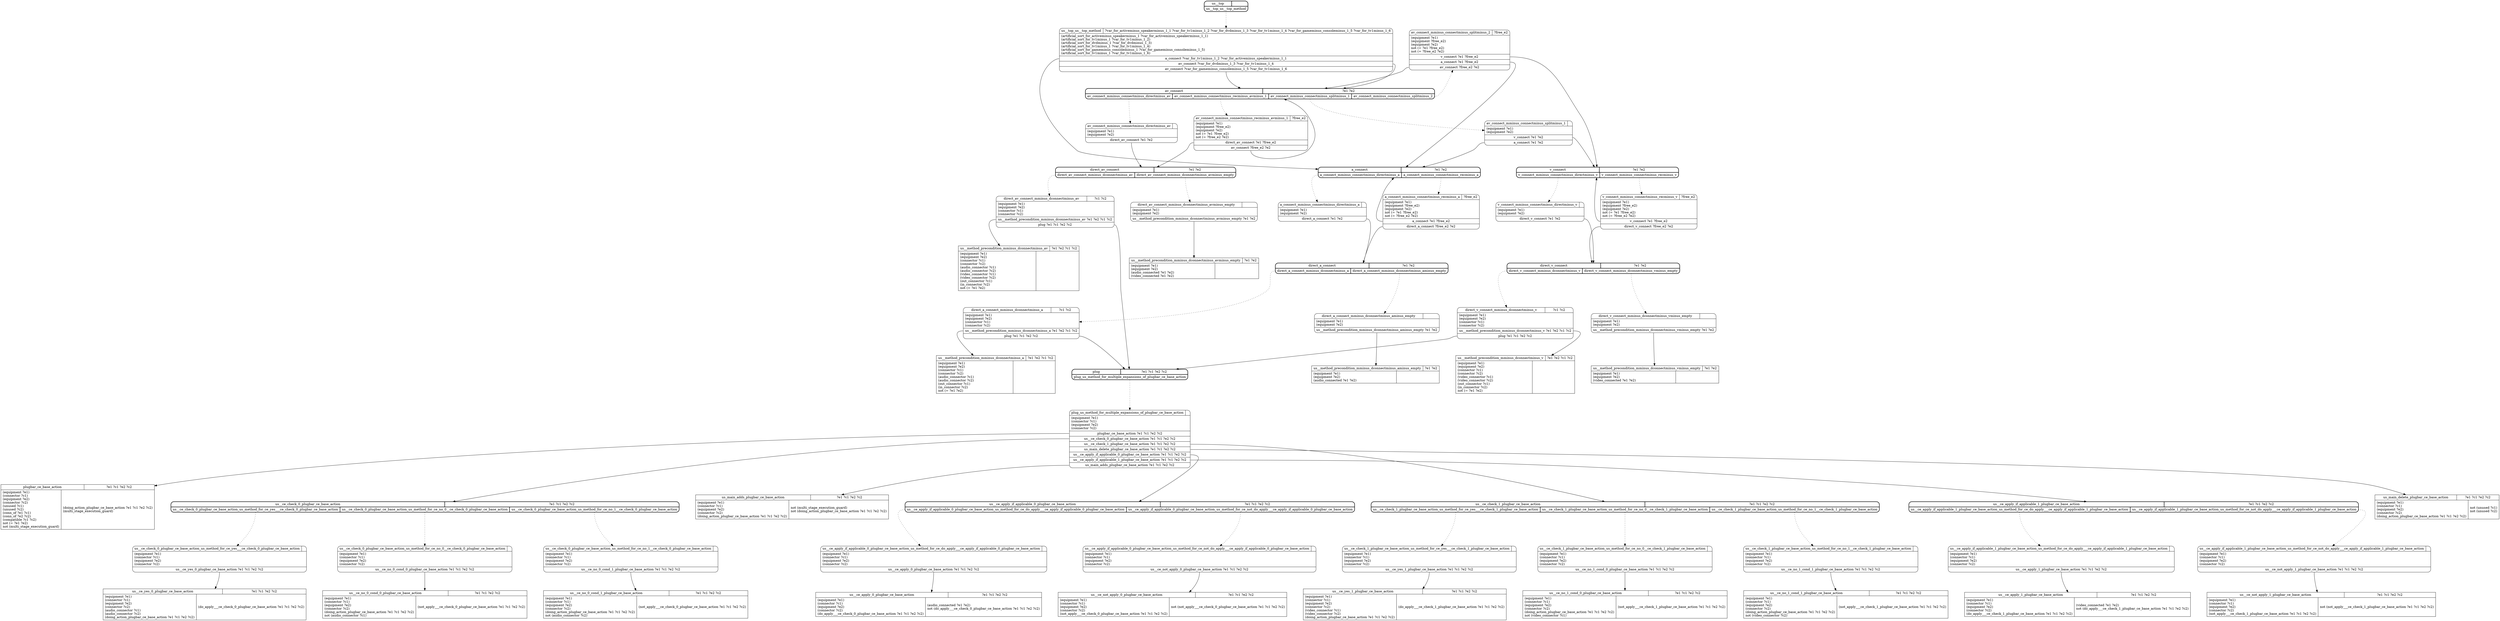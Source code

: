 // Generated by Hype
digraph "d" {
  nodesep=1
  ranksep=1
  // Operators
  node [shape=record]
  "us__ce_yes_0_plugbar_ce_base_action" [
    label="{{\N|?e1 ?c1 ?e2 ?c2}|{(equipment ?e1)\l(connector ?c1)\l(equipment ?e2)\l(connector ?c2)\l(audio_connector ?c1)\l(audio_connector ?c2)\l(doing_action_plugbar_ce_base_action ?e1 ?c1 ?e2 ?c2)\l|(do_apply___ce_check_0_plugbar_ce_base_action ?e1 ?c1 ?e2 ?c2)\l}}"
  ]
  "us__ce_no_0_cond_0_plugbar_ce_base_action" [
    label="{{\N|?e1 ?c1 ?e2 ?c2}|{(equipment ?e1)\l(connector ?c1)\l(equipment ?e2)\l(connector ?c2)\l(doing_action_plugbar_ce_base_action ?e1 ?c1 ?e2 ?c2)\lnot (audio_connector ?c1)\l|(not_apply___ce_check_0_plugbar_ce_base_action ?e1 ?c1 ?e2 ?c2)\l}}"
  ]
  "us__ce_no_0_cond_1_plugbar_ce_base_action" [
    label="{{\N|?e1 ?c1 ?e2 ?c2}|{(equipment ?e1)\l(connector ?c1)\l(equipment ?e2)\l(connector ?c2)\l(doing_action_plugbar_ce_base_action ?e1 ?c1 ?e2 ?c2)\lnot (audio_connector ?c2)\l|(not_apply___ce_check_0_plugbar_ce_base_action ?e1 ?c1 ?e2 ?c2)\l}}"
  ]
  "us__ce_apply_0_plugbar_ce_base_action" [
    label="{{\N|?e1 ?c1 ?e2 ?c2}|{(equipment ?e1)\l(connector ?c1)\l(equipment ?e2)\l(connector ?c2)\l(do_apply___ce_check_0_plugbar_ce_base_action ?e1 ?c1 ?e2 ?c2)\l|(audio_connected ?e1 ?e2)\lnot (do_apply___ce_check_0_plugbar_ce_base_action ?e1 ?c1 ?e2 ?c2)\l}}"
  ]
  "us__ce_not_apply_0_plugbar_ce_base_action" [
    label="{{\N|?e1 ?c1 ?e2 ?c2}|{(equipment ?e1)\l(connector ?c1)\l(equipment ?e2)\l(connector ?c2)\l(not_apply___ce_check_0_plugbar_ce_base_action ?e1 ?c1 ?e2 ?c2)\l|not (not_apply___ce_check_0_plugbar_ce_base_action ?e1 ?c1 ?e2 ?c2)\l}}"
  ]
  "us__ce_yes_1_plugbar_ce_base_action" [
    label="{{\N|?e1 ?c1 ?e2 ?c2}|{(equipment ?e1)\l(connector ?c1)\l(equipment ?e2)\l(connector ?c2)\l(video_connector ?c1)\l(video_connector ?c2)\l(doing_action_plugbar_ce_base_action ?e1 ?c1 ?e2 ?c2)\l|(do_apply___ce_check_1_plugbar_ce_base_action ?e1 ?c1 ?e2 ?c2)\l}}"
  ]
  "us__ce_no_1_cond_0_plugbar_ce_base_action" [
    label="{{\N|?e1 ?c1 ?e2 ?c2}|{(equipment ?e1)\l(connector ?c1)\l(equipment ?e2)\l(connector ?c2)\l(doing_action_plugbar_ce_base_action ?e1 ?c1 ?e2 ?c2)\lnot (video_connector ?c1)\l|(not_apply___ce_check_1_plugbar_ce_base_action ?e1 ?c1 ?e2 ?c2)\l}}"
  ]
  "us__ce_no_1_cond_1_plugbar_ce_base_action" [
    label="{{\N|?e1 ?c1 ?e2 ?c2}|{(equipment ?e1)\l(connector ?c1)\l(equipment ?e2)\l(connector ?c2)\l(doing_action_plugbar_ce_base_action ?e1 ?c1 ?e2 ?c2)\lnot (video_connector ?c2)\l|(not_apply___ce_check_1_plugbar_ce_base_action ?e1 ?c1 ?e2 ?c2)\l}}"
  ]
  "us__ce_apply_1_plugbar_ce_base_action" [
    label="{{\N|?e1 ?c1 ?e2 ?c2}|{(equipment ?e1)\l(connector ?c1)\l(equipment ?e2)\l(connector ?c2)\l(do_apply___ce_check_1_plugbar_ce_base_action ?e1 ?c1 ?e2 ?c2)\l|(video_connected ?e1 ?e2)\lnot (do_apply___ce_check_1_plugbar_ce_base_action ?e1 ?c1 ?e2 ?c2)\l}}"
  ]
  "us__ce_not_apply_1_plugbar_ce_base_action" [
    label="{{\N|?e1 ?c1 ?e2 ?c2}|{(equipment ?e1)\l(connector ?c1)\l(equipment ?e2)\l(connector ?c2)\l(not_apply___ce_check_1_plugbar_ce_base_action ?e1 ?c1 ?e2 ?c2)\l|not (not_apply___ce_check_1_plugbar_ce_base_action ?e1 ?c1 ?e2 ?c2)\l}}"
  ]
  "us_main_delete_plugbar_ce_base_action" [
    label="{{\N|?e1 ?c1 ?e2 ?c2}|{(equipment ?e1)\l(connector ?c1)\l(equipment ?e2)\l(connector ?c2)\l(doing_action_plugbar_ce_base_action ?e1 ?c1 ?e2 ?c2)\l|not (unused ?c1)\lnot (unused ?c2)\l}}"
  ]
  "us_main_adds_plugbar_ce_base_action" [
    label="{{\N|?e1 ?c1 ?e2 ?c2}|{(equipment ?e1)\l(connector ?c1)\l(equipment ?e2)\l(connector ?c2)\l(doing_action_plugbar_ce_base_action ?e1 ?c1 ?e2 ?c2)\l|not (multi_stage_execution_guard)\lnot (doing_action_plugbar_ce_base_action ?e1 ?c1 ?e2 ?c2)\l}}"
  ]
  "plugbar_ce_base_action" [
    label="{{\N|?e1 ?c1 ?e2 ?c2}|{(equipment ?e1)\l(connector ?c1)\l(equipment ?e2)\l(connector ?c2)\l(unused ?c1)\l(unused ?c2)\l(conn_of ?e1 ?c1)\l(conn_of ?e2 ?c2)\l(compatible ?c1 ?c2)\lnot (= ?e1 ?e2)\lnot (multi_stage_execution_guard)\l|(doing_action_plugbar_ce_base_action ?e1 ?c1 ?e2 ?c2)\l(multi_stage_execution_guard)\l}}"
  ]
  "us__method_precondition_mminus_dconnectminus_a" [
    label="{{\N|?e1 ?e2 ?c1 ?c2}|{(equipment ?e1)\l(equipment ?e2)\l(connector ?c1)\l(connector ?c2)\l(audio_connector ?c1)\l(audio_connector ?c2)\l(out_connector ?c1)\l(in_connector ?c2)\lnot (= ?e1 ?e2)\l|}}"
  ]
  "us__method_precondition_mminus_dconnectminus_aminus_empty" [
    label="{{\N|?e1 ?e2}|{(equipment ?e1)\l(equipment ?e2)\l(audio_connected ?e1 ?e2)\l|}}"
  ]
  "us__method_precondition_mminus_dconnectminus_av" [
    label="{{\N|?e1 ?e2 ?c1 ?c2}|{(equipment ?e1)\l(equipment ?e2)\l(connector ?c1)\l(connector ?c2)\l(audio_connector ?c1)\l(audio_connector ?c2)\l(video_connector ?c1)\l(video_connector ?c2)\l(out_connector ?c1)\l(in_connector ?c2)\lnot (= ?e1 ?e2)\l|}}"
  ]
  "us__method_precondition_mminus_dconnectminus_avminus_empty" [
    label="{{\N|?e1 ?e2}|{(equipment ?e1)\l(equipment ?e2)\l(audio_connected ?e1 ?e2)\l(video_connected ?e1 ?e2)\l|}}"
  ]
  "us__method_precondition_mminus_dconnectminus_v" [
    label="{{\N|?e1 ?e2 ?c1 ?c2}|{(equipment ?e1)\l(equipment ?e2)\l(connector ?c1)\l(connector ?c2)\l(video_connector ?c1)\l(video_connector ?c2)\l(out_connector ?c1)\l(in_connector ?c2)\lnot (= ?e1 ?e2)\l|}}"
  ]
  "us__method_precondition_mminus_dconnectminus_vminus_empty" [
    label="{{\N|?e1 ?e2}|{(equipment ?e1)\l(equipment ?e2)\l(video_connected ?e1 ?e2)\l|}}"
  ]
  // Methods
  node [shape=Mrecord]
  "us__ce_check_0_plugbar_ce_base_action" [
    style=bold
    label="{{\N|?e1 ?c1 ?e2 ?c2}|{<0>us__ce_check_0_plugbar_ce_base_action_us_method_for_ce_yes___ce_check_0_plugbar_ce_base_action|<1>us__ce_check_0_plugbar_ce_base_action_us_method_for_ce_no_0__ce_check_0_plugbar_ce_base_action|<2>us__ce_check_0_plugbar_ce_base_action_us_method_for_ce_no_1__ce_check_0_plugbar_ce_base_action}}"
  ]
  "us__ce_check_0_plugbar_ce_base_action_us_method_for_ce_yes___ce_check_0_plugbar_ce_base_action" [
    label="{{\N|}|(equipment ?e1)\l(connector ?c1)\l(equipment ?e2)\l(connector ?c2)\l|<0>us__ce_yes_0_plugbar_ce_base_action ?e1 ?c1 ?e2 ?c2}"
  ]
  "us__ce_check_0_plugbar_ce_base_action":0 -> "us__ce_check_0_plugbar_ce_base_action_us_method_for_ce_yes___ce_check_0_plugbar_ce_base_action" [style=dotted]
  "us__ce_check_0_plugbar_ce_base_action_us_method_for_ce_yes___ce_check_0_plugbar_ce_base_action":0 -> "us__ce_yes_0_plugbar_ce_base_action"
  "us__ce_check_0_plugbar_ce_base_action_us_method_for_ce_no_0__ce_check_0_plugbar_ce_base_action" [
    label="{{\N|}|(equipment ?e1)\l(connector ?c1)\l(equipment ?e2)\l(connector ?c2)\l|<0>us__ce_no_0_cond_0_plugbar_ce_base_action ?e1 ?c1 ?e2 ?c2}"
  ]
  "us__ce_check_0_plugbar_ce_base_action":1 -> "us__ce_check_0_plugbar_ce_base_action_us_method_for_ce_no_0__ce_check_0_plugbar_ce_base_action" [style=dotted]
  "us__ce_check_0_plugbar_ce_base_action_us_method_for_ce_no_0__ce_check_0_plugbar_ce_base_action":0 -> "us__ce_no_0_cond_0_plugbar_ce_base_action"
  "us__ce_check_0_plugbar_ce_base_action_us_method_for_ce_no_1__ce_check_0_plugbar_ce_base_action" [
    label="{{\N|}|(equipment ?e1)\l(connector ?c1)\l(equipment ?e2)\l(connector ?c2)\l|<0>us__ce_no_0_cond_1_plugbar_ce_base_action ?e1 ?c1 ?e2 ?c2}"
  ]
  "us__ce_check_0_plugbar_ce_base_action":2 -> "us__ce_check_0_plugbar_ce_base_action_us_method_for_ce_no_1__ce_check_0_plugbar_ce_base_action" [style=dotted]
  "us__ce_check_0_plugbar_ce_base_action_us_method_for_ce_no_1__ce_check_0_plugbar_ce_base_action":0 -> "us__ce_no_0_cond_1_plugbar_ce_base_action"
  "us__ce_apply_if_applicable_0_plugbar_ce_base_action" [
    style=bold
    label="{{\N|?e1 ?c1 ?e2 ?c2}|{<0>us__ce_apply_if_applicable_0_plugbar_ce_base_action_us_method_for_ce_do_apply___ce_apply_if_applicable_0_plugbar_ce_base_action|<1>us__ce_apply_if_applicable_0_plugbar_ce_base_action_us_method_for_ce_not_do_apply___ce_apply_if_applicable_0_plugbar_ce_base_action}}"
  ]
  "us__ce_apply_if_applicable_0_plugbar_ce_base_action_us_method_for_ce_do_apply___ce_apply_if_applicable_0_plugbar_ce_base_action" [
    label="{{\N|}|(equipment ?e1)\l(connector ?c1)\l(equipment ?e2)\l(connector ?c2)\l|<0>us__ce_apply_0_plugbar_ce_base_action ?e1 ?c1 ?e2 ?c2}"
  ]
  "us__ce_apply_if_applicable_0_plugbar_ce_base_action":0 -> "us__ce_apply_if_applicable_0_plugbar_ce_base_action_us_method_for_ce_do_apply___ce_apply_if_applicable_0_plugbar_ce_base_action" [style=dotted]
  "us__ce_apply_if_applicable_0_plugbar_ce_base_action_us_method_for_ce_do_apply___ce_apply_if_applicable_0_plugbar_ce_base_action":0 -> "us__ce_apply_0_plugbar_ce_base_action"
  "us__ce_apply_if_applicable_0_plugbar_ce_base_action_us_method_for_ce_not_do_apply___ce_apply_if_applicable_0_plugbar_ce_base_action" [
    label="{{\N|}|(equipment ?e1)\l(connector ?c1)\l(equipment ?e2)\l(connector ?c2)\l|<0>us__ce_not_apply_0_plugbar_ce_base_action ?e1 ?c1 ?e2 ?c2}"
  ]
  "us__ce_apply_if_applicable_0_plugbar_ce_base_action":1 -> "us__ce_apply_if_applicable_0_plugbar_ce_base_action_us_method_for_ce_not_do_apply___ce_apply_if_applicable_0_plugbar_ce_base_action" [style=dotted]
  "us__ce_apply_if_applicable_0_plugbar_ce_base_action_us_method_for_ce_not_do_apply___ce_apply_if_applicable_0_plugbar_ce_base_action":0 -> "us__ce_not_apply_0_plugbar_ce_base_action"
  "us__ce_check_1_plugbar_ce_base_action" [
    style=bold
    label="{{\N|?e1 ?c1 ?e2 ?c2}|{<0>us__ce_check_1_plugbar_ce_base_action_us_method_for_ce_yes___ce_check_1_plugbar_ce_base_action|<1>us__ce_check_1_plugbar_ce_base_action_us_method_for_ce_no_0__ce_check_1_plugbar_ce_base_action|<2>us__ce_check_1_plugbar_ce_base_action_us_method_for_ce_no_1__ce_check_1_plugbar_ce_base_action}}"
  ]
  "us__ce_check_1_plugbar_ce_base_action_us_method_for_ce_yes___ce_check_1_plugbar_ce_base_action" [
    label="{{\N|}|(equipment ?e1)\l(connector ?c1)\l(equipment ?e2)\l(connector ?c2)\l|<0>us__ce_yes_1_plugbar_ce_base_action ?e1 ?c1 ?e2 ?c2}"
  ]
  "us__ce_check_1_plugbar_ce_base_action":0 -> "us__ce_check_1_plugbar_ce_base_action_us_method_for_ce_yes___ce_check_1_plugbar_ce_base_action" [style=dotted]
  "us__ce_check_1_plugbar_ce_base_action_us_method_for_ce_yes___ce_check_1_plugbar_ce_base_action":0 -> "us__ce_yes_1_plugbar_ce_base_action"
  "us__ce_check_1_plugbar_ce_base_action_us_method_for_ce_no_0__ce_check_1_plugbar_ce_base_action" [
    label="{{\N|}|(equipment ?e1)\l(connector ?c1)\l(equipment ?e2)\l(connector ?c2)\l|<0>us__ce_no_1_cond_0_plugbar_ce_base_action ?e1 ?c1 ?e2 ?c2}"
  ]
  "us__ce_check_1_plugbar_ce_base_action":1 -> "us__ce_check_1_plugbar_ce_base_action_us_method_for_ce_no_0__ce_check_1_plugbar_ce_base_action" [style=dotted]
  "us__ce_check_1_plugbar_ce_base_action_us_method_for_ce_no_0__ce_check_1_plugbar_ce_base_action":0 -> "us__ce_no_1_cond_0_plugbar_ce_base_action"
  "us__ce_check_1_plugbar_ce_base_action_us_method_for_ce_no_1__ce_check_1_plugbar_ce_base_action" [
    label="{{\N|}|(equipment ?e1)\l(connector ?c1)\l(equipment ?e2)\l(connector ?c2)\l|<0>us__ce_no_1_cond_1_plugbar_ce_base_action ?e1 ?c1 ?e2 ?c2}"
  ]
  "us__ce_check_1_plugbar_ce_base_action":2 -> "us__ce_check_1_plugbar_ce_base_action_us_method_for_ce_no_1__ce_check_1_plugbar_ce_base_action" [style=dotted]
  "us__ce_check_1_plugbar_ce_base_action_us_method_for_ce_no_1__ce_check_1_plugbar_ce_base_action":0 -> "us__ce_no_1_cond_1_plugbar_ce_base_action"
  "us__ce_apply_if_applicable_1_plugbar_ce_base_action" [
    style=bold
    label="{{\N|?e1 ?c1 ?e2 ?c2}|{<0>us__ce_apply_if_applicable_1_plugbar_ce_base_action_us_method_for_ce_do_apply___ce_apply_if_applicable_1_plugbar_ce_base_action|<1>us__ce_apply_if_applicable_1_plugbar_ce_base_action_us_method_for_ce_not_do_apply___ce_apply_if_applicable_1_plugbar_ce_base_action}}"
  ]
  "us__ce_apply_if_applicable_1_plugbar_ce_base_action_us_method_for_ce_do_apply___ce_apply_if_applicable_1_plugbar_ce_base_action" [
    label="{{\N|}|(equipment ?e1)\l(connector ?c1)\l(equipment ?e2)\l(connector ?c2)\l|<0>us__ce_apply_1_plugbar_ce_base_action ?e1 ?c1 ?e2 ?c2}"
  ]
  "us__ce_apply_if_applicable_1_plugbar_ce_base_action":0 -> "us__ce_apply_if_applicable_1_plugbar_ce_base_action_us_method_for_ce_do_apply___ce_apply_if_applicable_1_plugbar_ce_base_action" [style=dotted]
  "us__ce_apply_if_applicable_1_plugbar_ce_base_action_us_method_for_ce_do_apply___ce_apply_if_applicable_1_plugbar_ce_base_action":0 -> "us__ce_apply_1_plugbar_ce_base_action"
  "us__ce_apply_if_applicable_1_plugbar_ce_base_action_us_method_for_ce_not_do_apply___ce_apply_if_applicable_1_plugbar_ce_base_action" [
    label="{{\N|}|(equipment ?e1)\l(connector ?c1)\l(equipment ?e2)\l(connector ?c2)\l|<0>us__ce_not_apply_1_plugbar_ce_base_action ?e1 ?c1 ?e2 ?c2}"
  ]
  "us__ce_apply_if_applicable_1_plugbar_ce_base_action":1 -> "us__ce_apply_if_applicable_1_plugbar_ce_base_action_us_method_for_ce_not_do_apply___ce_apply_if_applicable_1_plugbar_ce_base_action" [style=dotted]
  "us__ce_apply_if_applicable_1_plugbar_ce_base_action_us_method_for_ce_not_do_apply___ce_apply_if_applicable_1_plugbar_ce_base_action":0 -> "us__ce_not_apply_1_plugbar_ce_base_action"
  "plug" [
    style=bold
    label="{{\N|?e1 ?c1 ?e2 ?c2}|{<0>plug_us_method_for_multiple_expansions_of_plugbar_ce_base_action}}"
  ]
  "plug_us_method_for_multiple_expansions_of_plugbar_ce_base_action" [
    label="{{\N|}|(equipment ?e1)\l(connector ?c1)\l(equipment ?e2)\l(connector ?c2)\l|<0>plugbar_ce_base_action ?e1 ?c1 ?e2 ?c2|<1>us__ce_check_0_plugbar_ce_base_action ?e1 ?c1 ?e2 ?c2|<2>us__ce_check_1_plugbar_ce_base_action ?e1 ?c1 ?e2 ?c2|<3>us_main_delete_plugbar_ce_base_action ?e1 ?c1 ?e2 ?c2|<4>us__ce_apply_if_applicable_0_plugbar_ce_base_action ?e1 ?c1 ?e2 ?c2|<5>us__ce_apply_if_applicable_1_plugbar_ce_base_action ?e1 ?c1 ?e2 ?c2|<6>us_main_adds_plugbar_ce_base_action ?e1 ?c1 ?e2 ?c2}"
  ]
  "plug":0 -> "plug_us_method_for_multiple_expansions_of_plugbar_ce_base_action" [style=dotted]
  "plug_us_method_for_multiple_expansions_of_plugbar_ce_base_action":0 -> "plugbar_ce_base_action"
  "plug_us_method_for_multiple_expansions_of_plugbar_ce_base_action":1 -> "us__ce_check_0_plugbar_ce_base_action"
  "plug_us_method_for_multiple_expansions_of_plugbar_ce_base_action":2 -> "us__ce_check_1_plugbar_ce_base_action"
  "plug_us_method_for_multiple_expansions_of_plugbar_ce_base_action":3 -> "us_main_delete_plugbar_ce_base_action"
  "plug_us_method_for_multiple_expansions_of_plugbar_ce_base_action":4 -> "us__ce_apply_if_applicable_0_plugbar_ce_base_action"
  "plug_us_method_for_multiple_expansions_of_plugbar_ce_base_action":5 -> "us__ce_apply_if_applicable_1_plugbar_ce_base_action"
  "plug_us_method_for_multiple_expansions_of_plugbar_ce_base_action":6 -> "us_main_adds_plugbar_ce_base_action"
  "a_connect" [
    style=bold
    label="{{\N|?e1 ?e2}|{<0>a_connect_mminus_connectminus_directminus_a|<1>a_connect_mminus_connectminus_recminus_a}}"
  ]
  "a_connect_mminus_connectminus_directminus_a" [
    label="{{\N|}|(equipment ?e1)\l(equipment ?e2)\l|<0>direct_a_connect ?e1 ?e2}"
  ]
  "a_connect":0 -> "a_connect_mminus_connectminus_directminus_a" [style=dotted]
  "a_connect_mminus_connectminus_directminus_a":0 -> "direct_a_connect"
  "a_connect_mminus_connectminus_recminus_a" [
    label="{{\N|?free_e2}|(equipment ?e1)\l(equipment ?free_e2)\l(equipment ?e2)\lnot (= ?e1 ?free_e2)\lnot (= ?free_e2 ?e2)\l|<0>a_connect ?e1 ?free_e2|<1>direct_a_connect ?free_e2 ?e2}"
  ]
  "a_connect":1 -> "a_connect_mminus_connectminus_recminus_a" [style=dotted]
  "a_connect_mminus_connectminus_recminus_a":0 -> "a_connect"
  "a_connect_mminus_connectminus_recminus_a":1 -> "direct_a_connect"
  "v_connect" [
    style=bold
    label="{{\N|?e1 ?e2}|{<0>v_connect_mminus_connectminus_directminus_v|<1>v_connect_mminus_connectminus_recminus_v}}"
  ]
  "v_connect_mminus_connectminus_directminus_v" [
    label="{{\N|}|(equipment ?e1)\l(equipment ?e2)\l|<0>direct_v_connect ?e1 ?e2}"
  ]
  "v_connect":0 -> "v_connect_mminus_connectminus_directminus_v" [style=dotted]
  "v_connect_mminus_connectminus_directminus_v":0 -> "direct_v_connect"
  "v_connect_mminus_connectminus_recminus_v" [
    label="{{\N|?free_e2}|(equipment ?e1)\l(equipment ?free_e2)\l(equipment ?e2)\lnot (= ?e1 ?free_e2)\lnot (= ?free_e2 ?e2)\l|<0>v_connect ?e1 ?free_e2|<1>direct_v_connect ?free_e2 ?e2}"
  ]
  "v_connect":1 -> "v_connect_mminus_connectminus_recminus_v" [style=dotted]
  "v_connect_mminus_connectminus_recminus_v":0 -> "v_connect"
  "v_connect_mminus_connectminus_recminus_v":1 -> "direct_v_connect"
  "av_connect" [
    style=bold
    label="{{\N|?e1 ?e2}|{<0>av_connect_mminus_connectminus_directminus_av|<1>av_connect_mminus_connectminus_recminus_avminus_1|<2>av_connect_mminus_connectminus_splitminus_1|<3>av_connect_mminus_connectminus_splitminus_2}}"
  ]
  "av_connect_mminus_connectminus_directminus_av" [
    label="{{\N|}|(equipment ?e1)\l(equipment ?e2)\l|<0>direct_av_connect ?e1 ?e2}"
  ]
  "av_connect":0 -> "av_connect_mminus_connectminus_directminus_av" [style=dotted]
  "av_connect_mminus_connectminus_directminus_av":0 -> "direct_av_connect"
  "av_connect_mminus_connectminus_recminus_avminus_1" [
    label="{{\N|?free_e2}|(equipment ?e1)\l(equipment ?free_e2)\l(equipment ?e2)\lnot (= ?e1 ?free_e2)\lnot (= ?free_e2 ?e2)\l|<0>direct_av_connect ?e1 ?free_e2|<1>av_connect ?free_e2 ?e2}"
  ]
  "av_connect":1 -> "av_connect_mminus_connectminus_recminus_avminus_1" [style=dotted]
  "av_connect_mminus_connectminus_recminus_avminus_1":0 -> "direct_av_connect"
  "av_connect_mminus_connectminus_recminus_avminus_1":1 -> "av_connect"
  "av_connect_mminus_connectminus_splitminus_1" [
    label="{{\N|}|(equipment ?e1)\l(equipment ?e2)\l|<0>v_connect ?e1 ?e2|<1>a_connect ?e1 ?e2}"
  ]
  "av_connect":2 -> "av_connect_mminus_connectminus_splitminus_1" [style=dotted]
  "av_connect_mminus_connectminus_splitminus_1":0 -> "v_connect"
  "av_connect_mminus_connectminus_splitminus_1":1 -> "a_connect"
  "av_connect_mminus_connectminus_splitminus_2" [
    label="{{\N|?free_e2}|(equipment ?e1)\l(equipment ?free_e2)\l(equipment ?e2)\lnot (= ?e1 ?free_e2)\lnot (= ?free_e2 ?e2)\l|<0>v_connect ?e1 ?free_e2|<1>a_connect ?e1 ?free_e2|<2>av_connect ?free_e2 ?e2}"
  ]
  "av_connect":3 -> "av_connect_mminus_connectminus_splitminus_2" [style=dotted]
  "av_connect_mminus_connectminus_splitminus_2":0 -> "v_connect"
  "av_connect_mminus_connectminus_splitminus_2":1 -> "a_connect"
  "av_connect_mminus_connectminus_splitminus_2":2 -> "av_connect"
  "direct_a_connect" [
    style=bold
    label="{{\N|?e1 ?e2}|{<0>direct_a_connect_mminus_dconnectminus_a|<1>direct_a_connect_mminus_dconnectminus_aminus_empty}}"
  ]
  "direct_a_connect_mminus_dconnectminus_a" [
    label="{{\N|?c1 ?c2}|(equipment ?e1)\l(equipment ?e2)\l(connector ?c1)\l(connector ?c2)\l|<0>us__method_precondition_mminus_dconnectminus_a ?e1 ?e2 ?c1 ?c2|<1>plug ?e1 ?c1 ?e2 ?c2}"
  ]
  "direct_a_connect":0 -> "direct_a_connect_mminus_dconnectminus_a" [style=dotted]
  "direct_a_connect_mminus_dconnectminus_a":0 -> "us__method_precondition_mminus_dconnectminus_a"
  "direct_a_connect_mminus_dconnectminus_a":1 -> "plug"
  "direct_a_connect_mminus_dconnectminus_aminus_empty" [
    label="{{\N|}|(equipment ?e1)\l(equipment ?e2)\l|<0>us__method_precondition_mminus_dconnectminus_aminus_empty ?e1 ?e2}"
  ]
  "direct_a_connect":1 -> "direct_a_connect_mminus_dconnectminus_aminus_empty" [style=dotted]
  "direct_a_connect_mminus_dconnectminus_aminus_empty":0 -> "us__method_precondition_mminus_dconnectminus_aminus_empty"
  "direct_v_connect" [
    style=bold
    label="{{\N|?e1 ?e2}|{<0>direct_v_connect_mminus_dconnectminus_v|<1>direct_v_connect_mminus_dconnectminus_vminus_empty}}"
  ]
  "direct_v_connect_mminus_dconnectminus_v" [
    label="{{\N|?c1 ?c2}|(equipment ?e1)\l(equipment ?e2)\l(connector ?c1)\l(connector ?c2)\l|<0>us__method_precondition_mminus_dconnectminus_v ?e1 ?e2 ?c1 ?c2|<1>plug ?e1 ?c1 ?e2 ?c2}"
  ]
  "direct_v_connect":0 -> "direct_v_connect_mminus_dconnectminus_v" [style=dotted]
  "direct_v_connect_mminus_dconnectminus_v":0 -> "us__method_precondition_mminus_dconnectminus_v"
  "direct_v_connect_mminus_dconnectminus_v":1 -> "plug"
  "direct_v_connect_mminus_dconnectminus_vminus_empty" [
    label="{{\N|}|(equipment ?e1)\l(equipment ?e2)\l|<0>us__method_precondition_mminus_dconnectminus_vminus_empty ?e1 ?e2}"
  ]
  "direct_v_connect":1 -> "direct_v_connect_mminus_dconnectminus_vminus_empty" [style=dotted]
  "direct_v_connect_mminus_dconnectminus_vminus_empty":0 -> "us__method_precondition_mminus_dconnectminus_vminus_empty"
  "direct_av_connect" [
    style=bold
    label="{{\N|?e1 ?e2}|{<0>direct_av_connect_mminus_dconnectminus_av|<1>direct_av_connect_mminus_dconnectminus_avminus_empty}}"
  ]
  "direct_av_connect_mminus_dconnectminus_av" [
    label="{{\N|?c1 ?c2}|(equipment ?e1)\l(equipment ?e2)\l(connector ?c1)\l(connector ?c2)\l|<0>us__method_precondition_mminus_dconnectminus_av ?e1 ?e2 ?c1 ?c2|<1>plug ?e1 ?c1 ?e2 ?c2}"
  ]
  "direct_av_connect":0 -> "direct_av_connect_mminus_dconnectminus_av" [style=dotted]
  "direct_av_connect_mminus_dconnectminus_av":0 -> "us__method_precondition_mminus_dconnectminus_av"
  "direct_av_connect_mminus_dconnectminus_av":1 -> "plug"
  "direct_av_connect_mminus_dconnectminus_avminus_empty" [
    label="{{\N|}|(equipment ?e1)\l(equipment ?e2)\l|<0>us__method_precondition_mminus_dconnectminus_avminus_empty ?e1 ?e2}"
  ]
  "direct_av_connect":1 -> "direct_av_connect_mminus_dconnectminus_avminus_empty" [style=dotted]
  "direct_av_connect_mminus_dconnectminus_avminus_empty":0 -> "us__method_precondition_mminus_dconnectminus_avminus_empty"
  "us__top" [
    style=bold
    label="{{\N|}|{<0>us__top_us__top_method}}"
  ]
  "us__top_us__top_method" [
    label="{{\N|?var_for_activeminus_speakerminus_1_1 ?var_for_tv1minus_1_2 ?var_for_dvdminus_1_3 ?var_for_tv1minus_1_4 ?var_for_gameminus_consoleminus_1_5 ?var_for_tv1minus_1_6}|(artificial_sort_for_activeminus_speakerminus_1 ?var_for_activeminus_speakerminus_1_1)\l(artificial_sort_for_tv1minus_1 ?var_for_tv1minus_1_2)\l(artificial_sort_for_dvdminus_1 ?var_for_dvdminus_1_3)\l(artificial_sort_for_tv1minus_1 ?var_for_tv1minus_1_4)\l(artificial_sort_for_gameminus_consoleminus_1 ?var_for_gameminus_consoleminus_1_5)\l(artificial_sort_for_tv1minus_1 ?var_for_tv1minus_1_6)\l|<0>a_connect ?var_for_tv1minus_1_2 ?var_for_activeminus_speakerminus_1_1|<1>av_connect ?var_for_dvdminus_1_3 ?var_for_tv1minus_1_4|<2>av_connect ?var_for_gameminus_consoleminus_1_5 ?var_for_tv1minus_1_6}"
  ]
  "us__top":0 -> "us__top_us__top_method" [style=dotted]
  "us__top_us__top_method":0 -> "a_connect"
  "us__top_us__top_method":1 -> "av_connect"
  "us__top_us__top_method":2 -> "av_connect"
}
